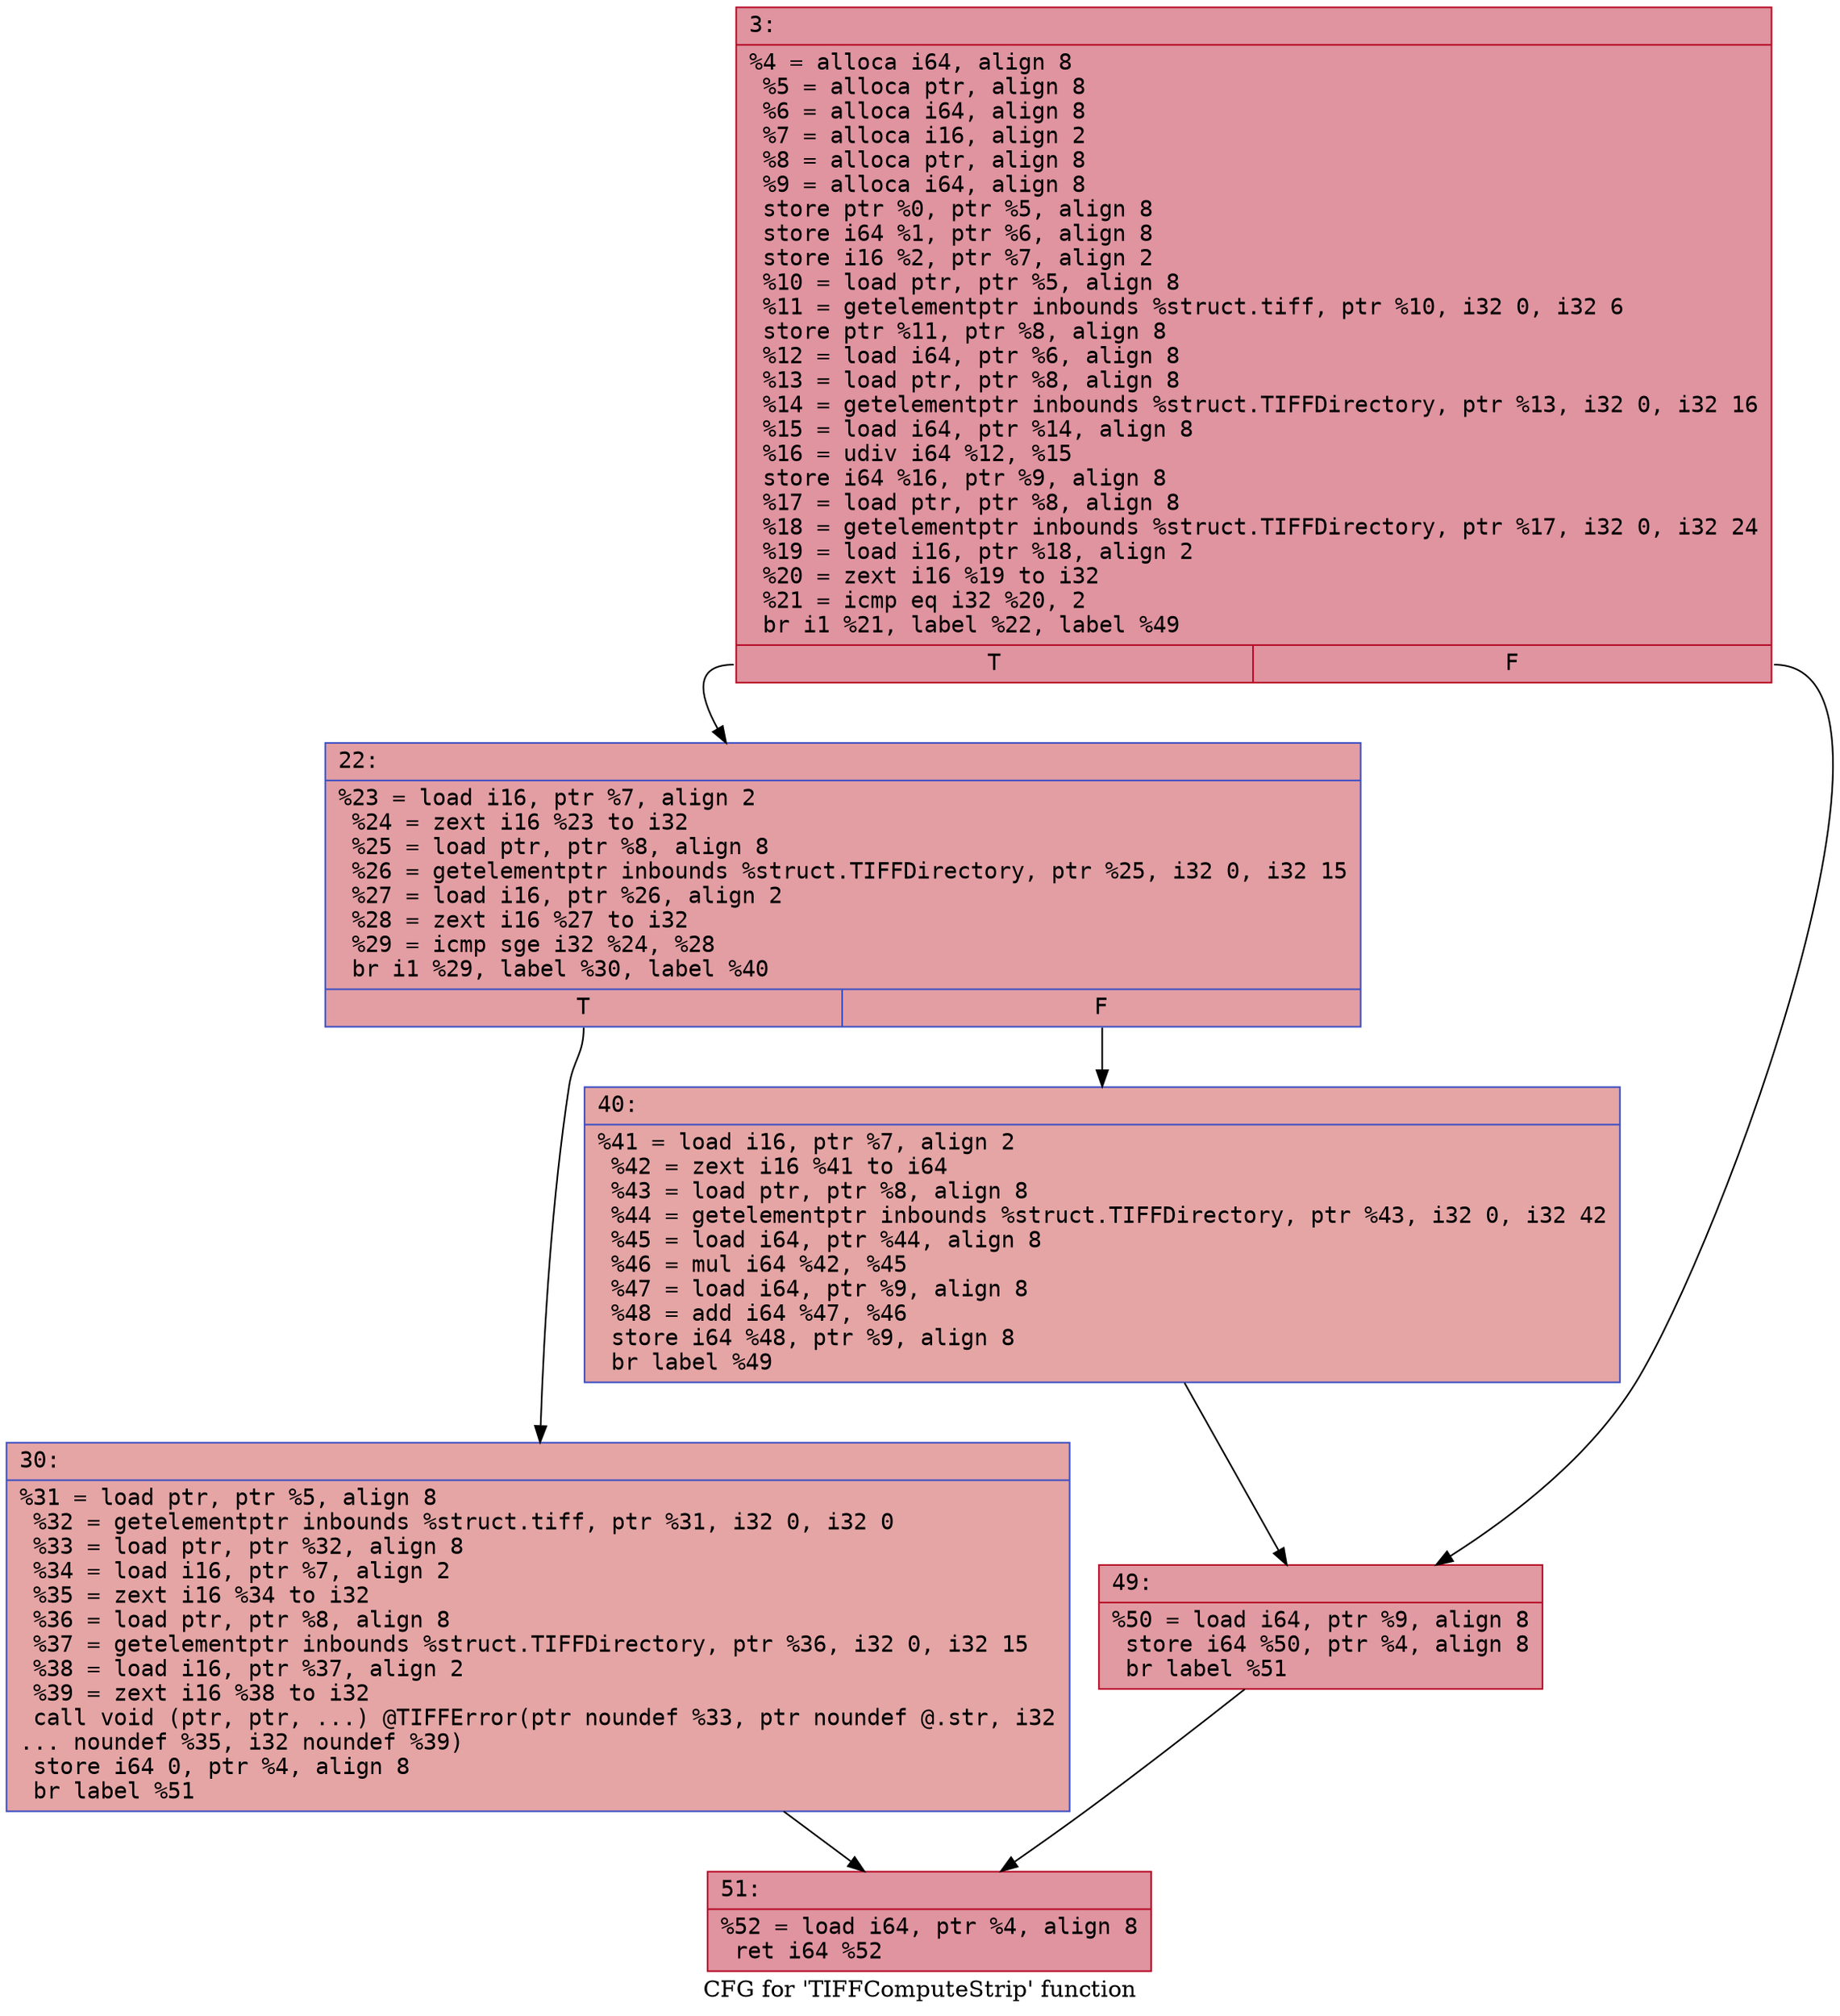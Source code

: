 digraph "CFG for 'TIFFComputeStrip' function" {
	label="CFG for 'TIFFComputeStrip' function";

	Node0x600001e19fe0 [shape=record,color="#b70d28ff", style=filled, fillcolor="#b70d2870" fontname="Courier",label="{3:\l|  %4 = alloca i64, align 8\l  %5 = alloca ptr, align 8\l  %6 = alloca i64, align 8\l  %7 = alloca i16, align 2\l  %8 = alloca ptr, align 8\l  %9 = alloca i64, align 8\l  store ptr %0, ptr %5, align 8\l  store i64 %1, ptr %6, align 8\l  store i16 %2, ptr %7, align 2\l  %10 = load ptr, ptr %5, align 8\l  %11 = getelementptr inbounds %struct.tiff, ptr %10, i32 0, i32 6\l  store ptr %11, ptr %8, align 8\l  %12 = load i64, ptr %6, align 8\l  %13 = load ptr, ptr %8, align 8\l  %14 = getelementptr inbounds %struct.TIFFDirectory, ptr %13, i32 0, i32 16\l  %15 = load i64, ptr %14, align 8\l  %16 = udiv i64 %12, %15\l  store i64 %16, ptr %9, align 8\l  %17 = load ptr, ptr %8, align 8\l  %18 = getelementptr inbounds %struct.TIFFDirectory, ptr %17, i32 0, i32 24\l  %19 = load i16, ptr %18, align 2\l  %20 = zext i16 %19 to i32\l  %21 = icmp eq i32 %20, 2\l  br i1 %21, label %22, label %49\l|{<s0>T|<s1>F}}"];
	Node0x600001e19fe0:s0 -> Node0x600001e1a030[tooltip="3 -> 22\nProbability 50.00%" ];
	Node0x600001e19fe0:s1 -> Node0x600001e1a120[tooltip="3 -> 49\nProbability 50.00%" ];
	Node0x600001e1a030 [shape=record,color="#3d50c3ff", style=filled, fillcolor="#be242e70" fontname="Courier",label="{22:\l|  %23 = load i16, ptr %7, align 2\l  %24 = zext i16 %23 to i32\l  %25 = load ptr, ptr %8, align 8\l  %26 = getelementptr inbounds %struct.TIFFDirectory, ptr %25, i32 0, i32 15\l  %27 = load i16, ptr %26, align 2\l  %28 = zext i16 %27 to i32\l  %29 = icmp sge i32 %24, %28\l  br i1 %29, label %30, label %40\l|{<s0>T|<s1>F}}"];
	Node0x600001e1a030:s0 -> Node0x600001e1a080[tooltip="22 -> 30\nProbability 50.00%" ];
	Node0x600001e1a030:s1 -> Node0x600001e1a0d0[tooltip="22 -> 40\nProbability 50.00%" ];
	Node0x600001e1a080 [shape=record,color="#3d50c3ff", style=filled, fillcolor="#c5333470" fontname="Courier",label="{30:\l|  %31 = load ptr, ptr %5, align 8\l  %32 = getelementptr inbounds %struct.tiff, ptr %31, i32 0, i32 0\l  %33 = load ptr, ptr %32, align 8\l  %34 = load i16, ptr %7, align 2\l  %35 = zext i16 %34 to i32\l  %36 = load ptr, ptr %8, align 8\l  %37 = getelementptr inbounds %struct.TIFFDirectory, ptr %36, i32 0, i32 15\l  %38 = load i16, ptr %37, align 2\l  %39 = zext i16 %38 to i32\l  call void (ptr, ptr, ...) @TIFFError(ptr noundef %33, ptr noundef @.str, i32\l... noundef %35, i32 noundef %39)\l  store i64 0, ptr %4, align 8\l  br label %51\l}"];
	Node0x600001e1a080 -> Node0x600001e1a170[tooltip="30 -> 51\nProbability 100.00%" ];
	Node0x600001e1a0d0 [shape=record,color="#3d50c3ff", style=filled, fillcolor="#c5333470" fontname="Courier",label="{40:\l|  %41 = load i16, ptr %7, align 2\l  %42 = zext i16 %41 to i64\l  %43 = load ptr, ptr %8, align 8\l  %44 = getelementptr inbounds %struct.TIFFDirectory, ptr %43, i32 0, i32 42\l  %45 = load i64, ptr %44, align 8\l  %46 = mul i64 %42, %45\l  %47 = load i64, ptr %9, align 8\l  %48 = add i64 %47, %46\l  store i64 %48, ptr %9, align 8\l  br label %49\l}"];
	Node0x600001e1a0d0 -> Node0x600001e1a120[tooltip="40 -> 49\nProbability 100.00%" ];
	Node0x600001e1a120 [shape=record,color="#b70d28ff", style=filled, fillcolor="#bb1b2c70" fontname="Courier",label="{49:\l|  %50 = load i64, ptr %9, align 8\l  store i64 %50, ptr %4, align 8\l  br label %51\l}"];
	Node0x600001e1a120 -> Node0x600001e1a170[tooltip="49 -> 51\nProbability 100.00%" ];
	Node0x600001e1a170 [shape=record,color="#b70d28ff", style=filled, fillcolor="#b70d2870" fontname="Courier",label="{51:\l|  %52 = load i64, ptr %4, align 8\l  ret i64 %52\l}"];
}
